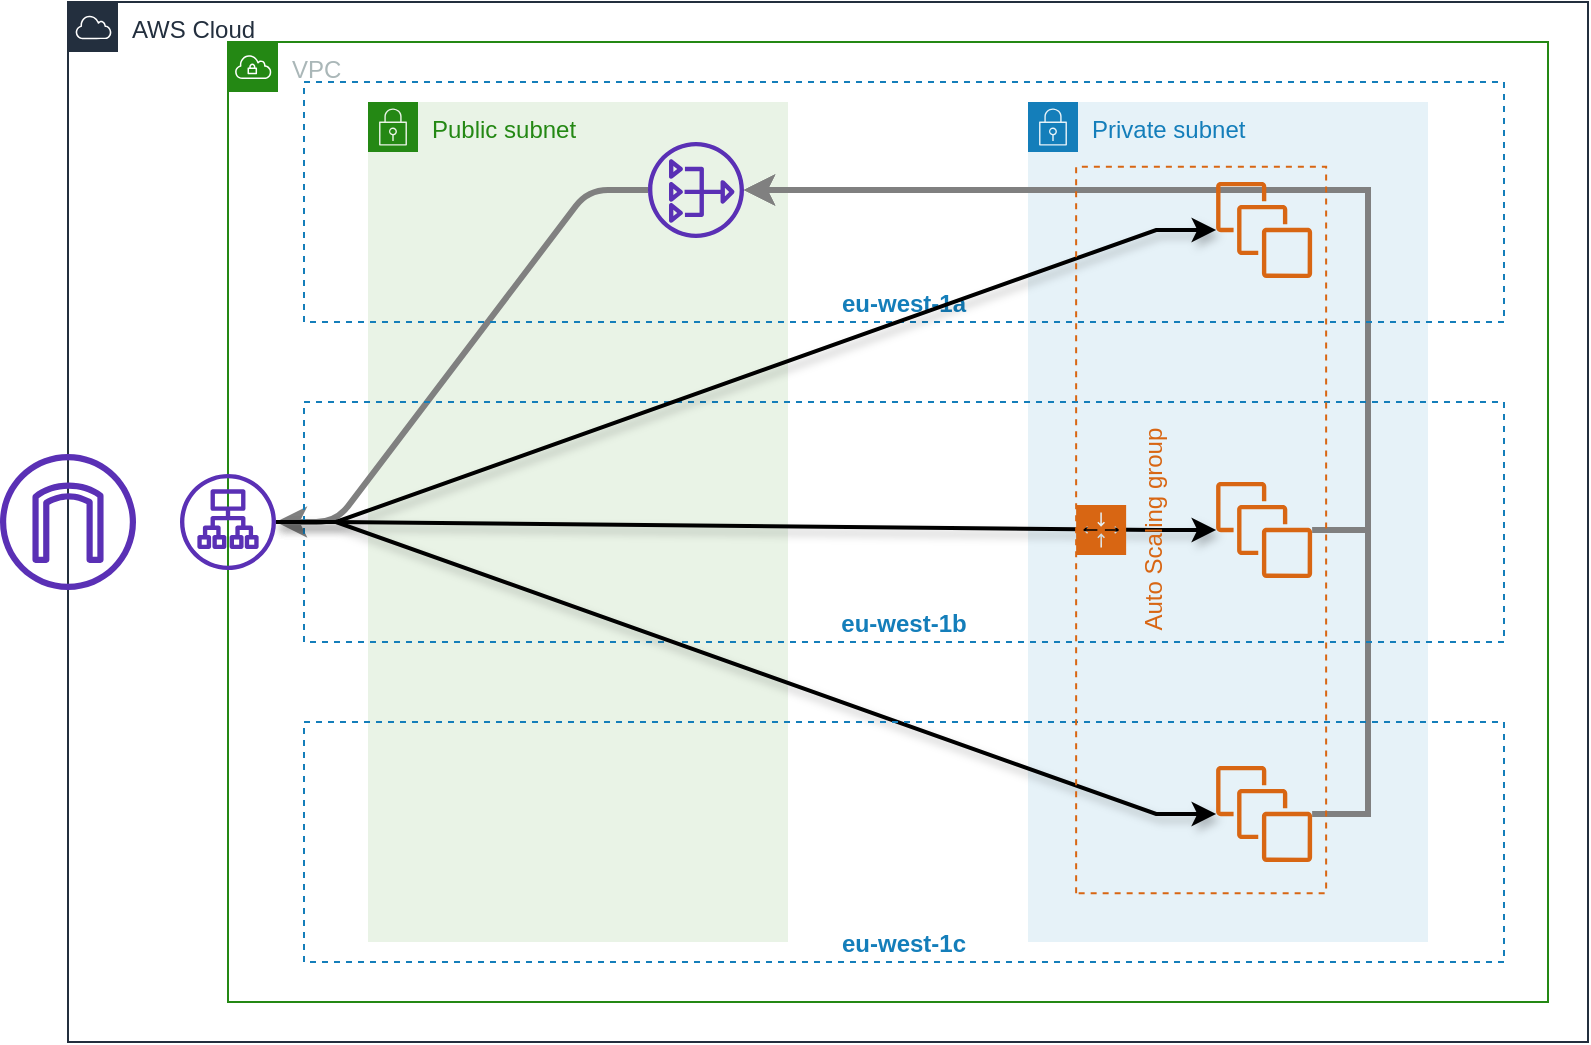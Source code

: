 <mxfile version="13.7.9" type="device"><diagram name="Page-1" id="aaaa8250-4180-3840-79b5-4cada1eebb92"><mxGraphModel dx="1106" dy="830" grid="1" gridSize="10" guides="1" tooltips="1" connect="1" arrows="1" fold="1" page="1" pageScale="1" pageWidth="850" pageHeight="1100" background="#ffffff" math="0" shadow="0"><root><mxCell id="0"/><mxCell id="1" style="locked=1;" parent="0"/><mxCell id="yCJj0xEVsKiwuT6OQwrk-1" value="AWS Cloud" style="points=[[0,0],[0.25,0],[0.5,0],[0.75,0],[1,0],[1,0.25],[1,0.5],[1,0.75],[1,1],[0.75,1],[0.5,1],[0.25,1],[0,1],[0,0.75],[0,0.5],[0,0.25]];outlineConnect=0;gradientColor=none;html=1;whiteSpace=wrap;fontSize=12;fontStyle=0;shape=mxgraph.aws4.group;grIcon=mxgraph.aws4.group_aws_cloud;strokeColor=#232F3E;fillColor=none;verticalAlign=top;align=left;spacingLeft=30;fontColor=#232F3E;dashed=0;" parent="1" vertex="1"><mxGeometry x="40" y="120" width="760" height="520" as="geometry"/></mxCell><mxCell id="MQVGcB6226qvWsOStE1--2" value="subnets" style="locked=1;" parent="0"/><mxCell id="yCJj0xEVsKiwuT6OQwrk-9" value="Private subnet" style="points=[[0,0],[0.25,0],[0.5,0],[0.75,0],[1,0],[1,0.25],[1,0.5],[1,0.75],[1,1],[0.75,1],[0.5,1],[0.25,1],[0,1],[0,0.75],[0,0.5],[0,0.25]];outlineConnect=0;gradientColor=none;html=1;whiteSpace=wrap;fontSize=12;fontStyle=0;shape=mxgraph.aws4.group;grIcon=mxgraph.aws4.group_security_group;grStroke=0;strokeColor=#147EBA;fillColor=#E6F2F8;verticalAlign=top;align=left;spacingLeft=30;fontColor=#147EBA;dashed=0;" parent="MQVGcB6226qvWsOStE1--2" vertex="1"><mxGeometry x="520" y="170" width="200" height="420" as="geometry"/></mxCell><mxCell id="yCJj0xEVsKiwuT6OQwrk-8" value="Public subnet" style="points=[[0,0],[0.25,0],[0.5,0],[0.75,0],[1,0],[1,0.25],[1,0.5],[1,0.75],[1,1],[0.75,1],[0.5,1],[0.25,1],[0,1],[0,0.75],[0,0.5],[0,0.25]];outlineConnect=0;gradientColor=none;html=1;whiteSpace=wrap;fontSize=12;fontStyle=0;shape=mxgraph.aws4.group;grIcon=mxgraph.aws4.group_security_group;grStroke=0;strokeColor=#248814;fillColor=#E9F3E6;verticalAlign=top;align=left;spacingLeft=30;fontColor=#248814;dashed=0;" parent="MQVGcB6226qvWsOStE1--2" vertex="1"><mxGeometry x="190" y="170" width="210" height="420" as="geometry"/></mxCell><mxCell id="MQVGcB6226qvWsOStE1--1" value="network" style="" parent="0"/><mxCell id="yCJj0xEVsKiwuT6OQwrk-5" value="VPC" style="points=[[0,0],[0.25,0],[0.5,0],[0.75,0],[1,0],[1,0.25],[1,0.5],[1,0.75],[1,1],[0.75,1],[0.5,1],[0.25,1],[0,1],[0,0.75],[0,0.5],[0,0.25]];outlineConnect=0;gradientColor=none;html=1;whiteSpace=wrap;fontSize=12;fontStyle=0;shape=mxgraph.aws4.group;grIcon=mxgraph.aws4.group_vpc;strokeColor=#248814;fillColor=none;verticalAlign=top;align=left;spacingLeft=30;fontColor=#AAB7B8;dashed=0;" parent="MQVGcB6226qvWsOStE1--1" vertex="1"><mxGeometry x="120" y="140" width="660" height="480" as="geometry"/></mxCell><mxCell id="wfakQYGn3Jr4aTYmWDgu-17" style="edgeStyle=orthogonalEdgeStyle;rounded=0;sketch=0;orthogonalLoop=1;jettySize=auto;html=1;shadow=0;strokeWidth=3;strokeColor=#808080;" edge="1" parent="MQVGcB6226qvWsOStE1--1" source="wfakQYGn3Jr4aTYmWDgu-4" target="MQVGcB6226qvWsOStE1--9"><mxGeometry relative="1" as="geometry"><Array as="points"><mxPoint x="690" y="526"/><mxPoint x="690" y="214"/></Array></mxGeometry></mxCell><mxCell id="wfakQYGn3Jr4aTYmWDgu-16" style="edgeStyle=orthogonalEdgeStyle;rounded=0;sketch=0;orthogonalLoop=1;jettySize=auto;html=1;shadow=0;strokeWidth=3;strokeColor=#808080;" edge="1" parent="MQVGcB6226qvWsOStE1--1" source="wfakQYGn3Jr4aTYmWDgu-3" target="MQVGcB6226qvWsOStE1--9"><mxGeometry relative="1" as="geometry"><Array as="points"><mxPoint x="690" y="384"/><mxPoint x="690" y="214"/></Array></mxGeometry></mxCell><mxCell id="wfakQYGn3Jr4aTYmWDgu-18" style="edgeStyle=entityRelationEdgeStyle;rounded=1;sketch=0;orthogonalLoop=1;jettySize=auto;html=1;shadow=0;strokeWidth=3;strokeColor=#808080;" edge="1" parent="MQVGcB6226qvWsOStE1--1" source="MQVGcB6226qvWsOStE1--9" target="yCJj0xEVsKiwuT6OQwrk-7"><mxGeometry relative="1" as="geometry"/></mxCell><mxCell id="yCJj0xEVsKiwuT6OQwrk-2" value="eu-west-1a" style="fillColor=none;strokeColor=#147EBA;dashed=1;verticalAlign=bottom;fontStyle=1;fontColor=#147EBA;" parent="MQVGcB6226qvWsOStE1--1" vertex="1"><mxGeometry x="158" y="160" width="600" height="120" as="geometry"/></mxCell><mxCell id="wfakQYGn3Jr4aTYmWDgu-15" style="edgeStyle=orthogonalEdgeStyle;rounded=0;sketch=0;orthogonalLoop=1;jettySize=auto;html=1;shadow=0;strokeWidth=3;strokeColor=#808080;" edge="1" parent="MQVGcB6226qvWsOStE1--1" source="wfakQYGn3Jr4aTYmWDgu-2" target="MQVGcB6226qvWsOStE1--9"><mxGeometry relative="1" as="geometry"><Array as="points"><mxPoint x="560" y="214"/><mxPoint x="560" y="214"/></Array></mxGeometry></mxCell><mxCell id="yCJj0xEVsKiwuT6OQwrk-3" value="eu-west-1b" style="fillColor=none;strokeColor=#147EBA;dashed=1;verticalAlign=bottom;fontStyle=1;fontColor=#147EBA;labelPosition=center;verticalLabelPosition=middle;align=center;" parent="MQVGcB6226qvWsOStE1--1" vertex="1"><mxGeometry x="158" y="320" width="600" height="120" as="geometry"/></mxCell><mxCell id="wfakQYGn3Jr4aTYmWDgu-7" style="edgeStyle=entityRelationEdgeStyle;rounded=0;orthogonalLoop=1;jettySize=auto;html=1;strokeWidth=2;sketch=0;shadow=1;" edge="1" parent="MQVGcB6226qvWsOStE1--1" source="yCJj0xEVsKiwuT6OQwrk-7" target="wfakQYGn3Jr4aTYmWDgu-2"><mxGeometry relative="1" as="geometry"/></mxCell><mxCell id="wfakQYGn3Jr4aTYmWDgu-8" style="edgeStyle=entityRelationEdgeStyle;rounded=0;orthogonalLoop=1;jettySize=auto;html=1;strokeWidth=2;shadow=1;" edge="1" parent="MQVGcB6226qvWsOStE1--1" source="yCJj0xEVsKiwuT6OQwrk-7" target="wfakQYGn3Jr4aTYmWDgu-3"><mxGeometry relative="1" as="geometry"/></mxCell><mxCell id="wfakQYGn3Jr4aTYmWDgu-9" style="edgeStyle=entityRelationEdgeStyle;rounded=0;orthogonalLoop=1;jettySize=auto;html=1;strokeWidth=2;shadow=1;" edge="1" parent="MQVGcB6226qvWsOStE1--1" source="yCJj0xEVsKiwuT6OQwrk-7" target="wfakQYGn3Jr4aTYmWDgu-4"><mxGeometry relative="1" as="geometry"/></mxCell><mxCell id="yCJj0xEVsKiwuT6OQwrk-4" value="eu-west-1c" style="fillColor=none;strokeColor=#147EBA;dashed=1;verticalAlign=bottom;fontStyle=1;fontColor=#147EBA;" parent="MQVGcB6226qvWsOStE1--1" vertex="1"><mxGeometry x="158" y="480" width="600" height="120" as="geometry"/></mxCell><mxCell id="yCJj0xEVsKiwuT6OQwrk-6" value="" style="outlineConnect=0;fontColor=#232F3E;gradientColor=none;fillColor=#5A30B5;strokeColor=none;dashed=0;verticalLabelPosition=bottom;verticalAlign=top;align=center;html=1;fontSize=12;fontStyle=0;aspect=fixed;pointerEvents=1;shape=mxgraph.aws4.internet_gateway;" parent="MQVGcB6226qvWsOStE1--1" vertex="1"><mxGeometry x="6" y="346" width="68" height="68" as="geometry"/></mxCell><mxCell id="MQVGcB6226qvWsOStE1--9" value="" style="outlineConnect=0;fontColor=#232F3E;gradientColor=none;fillColor=#5A30B5;strokeColor=none;dashed=0;verticalLabelPosition=bottom;verticalAlign=top;align=center;html=1;fontSize=12;fontStyle=0;aspect=fixed;pointerEvents=1;shape=mxgraph.aws4.nat_gateway;" parent="MQVGcB6226qvWsOStE1--1" vertex="1"><mxGeometry x="330" y="190" width="48" height="48" as="geometry"/></mxCell><mxCell id="MQVGcB6226qvWsOStE1--11" value="front-end" style="" parent="0"/><mxCell id="wfakQYGn3Jr4aTYmWDgu-1" value="Auto Scaling group" style="points=[[0,0],[0.25,0],[0.5,0],[0.75,0],[1,0],[1,0.25],[1,0.5],[1,0.75],[1,1],[0.75,1],[0.5,1],[0.25,1],[0,1],[0,0.75],[0,0.5],[0,0.25]];outlineConnect=0;gradientColor=none;html=1;whiteSpace=wrap;fontSize=12;fontStyle=0;shape=mxgraph.aws4.groupCenter;grIcon=mxgraph.aws4.group_auto_scaling_group;grStroke=1;strokeColor=#D86613;fillColor=none;verticalAlign=top;align=center;fontColor=#D86613;dashed=1;spacingTop=25;rotation=-90;" vertex="1" parent="MQVGcB6226qvWsOStE1--11"><mxGeometry x="425" y="321.5" width="363.13" height="125" as="geometry"/></mxCell><mxCell id="wfakQYGn3Jr4aTYmWDgu-2" value="" style="outlineConnect=0;fontColor=#232F3E;gradientColor=none;fillColor=#D86613;strokeColor=none;dashed=0;verticalLabelPosition=bottom;verticalAlign=top;align=center;html=1;fontSize=12;fontStyle=0;aspect=fixed;pointerEvents=1;shape=mxgraph.aws4.instances;" vertex="1" parent="MQVGcB6226qvWsOStE1--11"><mxGeometry x="614.06" y="210" width="48" height="48" as="geometry"/></mxCell><mxCell id="wfakQYGn3Jr4aTYmWDgu-3" value="" style="outlineConnect=0;fontColor=#232F3E;gradientColor=none;fillColor=#D86613;strokeColor=none;dashed=0;verticalLabelPosition=bottom;verticalAlign=top;align=center;html=1;fontSize=12;fontStyle=0;aspect=fixed;pointerEvents=1;shape=mxgraph.aws4.instances;" vertex="1" parent="MQVGcB6226qvWsOStE1--11"><mxGeometry x="614.06" y="360" width="48" height="48" as="geometry"/></mxCell><mxCell id="wfakQYGn3Jr4aTYmWDgu-4" value="" style="outlineConnect=0;fontColor=#232F3E;gradientColor=none;fillColor=#D86613;strokeColor=none;dashed=0;verticalLabelPosition=bottom;verticalAlign=top;align=center;html=1;fontSize=12;fontStyle=0;aspect=fixed;pointerEvents=1;shape=mxgraph.aws4.instances;" vertex="1" parent="MQVGcB6226qvWsOStE1--11"><mxGeometry x="614.06" y="502" width="48" height="48" as="geometry"/></mxCell><mxCell id="yCJj0xEVsKiwuT6OQwrk-7" value="" style="outlineConnect=0;fontColor=#232F3E;gradientColor=none;fillColor=#5A30B5;strokeColor=none;dashed=0;verticalLabelPosition=bottom;verticalAlign=top;align=center;html=1;fontSize=12;fontStyle=0;aspect=fixed;pointerEvents=1;shape=mxgraph.aws4.application_load_balancer;" parent="MQVGcB6226qvWsOStE1--11" vertex="1"><mxGeometry x="96" y="356" width="48" height="48" as="geometry"/></mxCell></root></mxGraphModel></diagram></mxfile>
